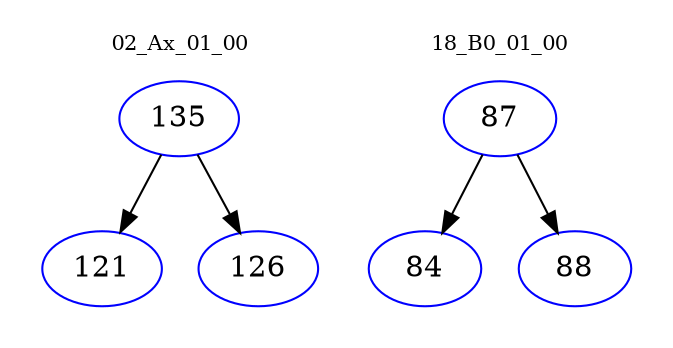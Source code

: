 digraph{
subgraph cluster_0 {
color = white
label = "02_Ax_01_00";
fontsize=10;
T0_135 [label="135", color="blue"]
T0_135 -> T0_121 [color="black"]
T0_121 [label="121", color="blue"]
T0_135 -> T0_126 [color="black"]
T0_126 [label="126", color="blue"]
}
subgraph cluster_1 {
color = white
label = "18_B0_01_00";
fontsize=10;
T1_87 [label="87", color="blue"]
T1_87 -> T1_84 [color="black"]
T1_84 [label="84", color="blue"]
T1_87 -> T1_88 [color="black"]
T1_88 [label="88", color="blue"]
}
}
